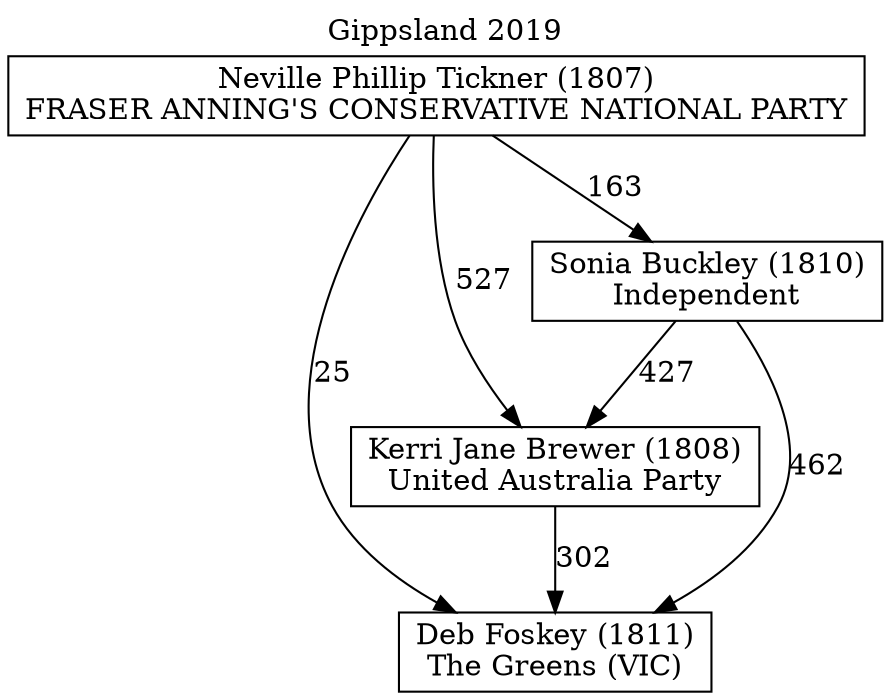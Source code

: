 // House preference flow
digraph "Deb Foskey (1811)_Gippsland_2019" {
	graph [label="Gippsland 2019" labelloc=t mclimit=10]
	node [shape=box]
	"Deb Foskey (1811)" [label="Deb Foskey (1811)
The Greens (VIC)"]
	"Kerri Jane Brewer (1808)" [label="Kerri Jane Brewer (1808)
United Australia Party"]
	"Neville Phillip Tickner (1807)" [label="Neville Phillip Tickner (1807)
FRASER ANNING'S CONSERVATIVE NATIONAL PARTY"]
	"Sonia Buckley (1810)" [label="Sonia Buckley (1810)
Independent"]
	"Kerri Jane Brewer (1808)" -> "Deb Foskey (1811)" [label=302]
	"Neville Phillip Tickner (1807)" -> "Deb Foskey (1811)" [label=25]
	"Neville Phillip Tickner (1807)" -> "Kerri Jane Brewer (1808)" [label=527]
	"Neville Phillip Tickner (1807)" -> "Sonia Buckley (1810)" [label=163]
	"Sonia Buckley (1810)" -> "Deb Foskey (1811)" [label=462]
	"Sonia Buckley (1810)" -> "Kerri Jane Brewer (1808)" [label=427]
}
